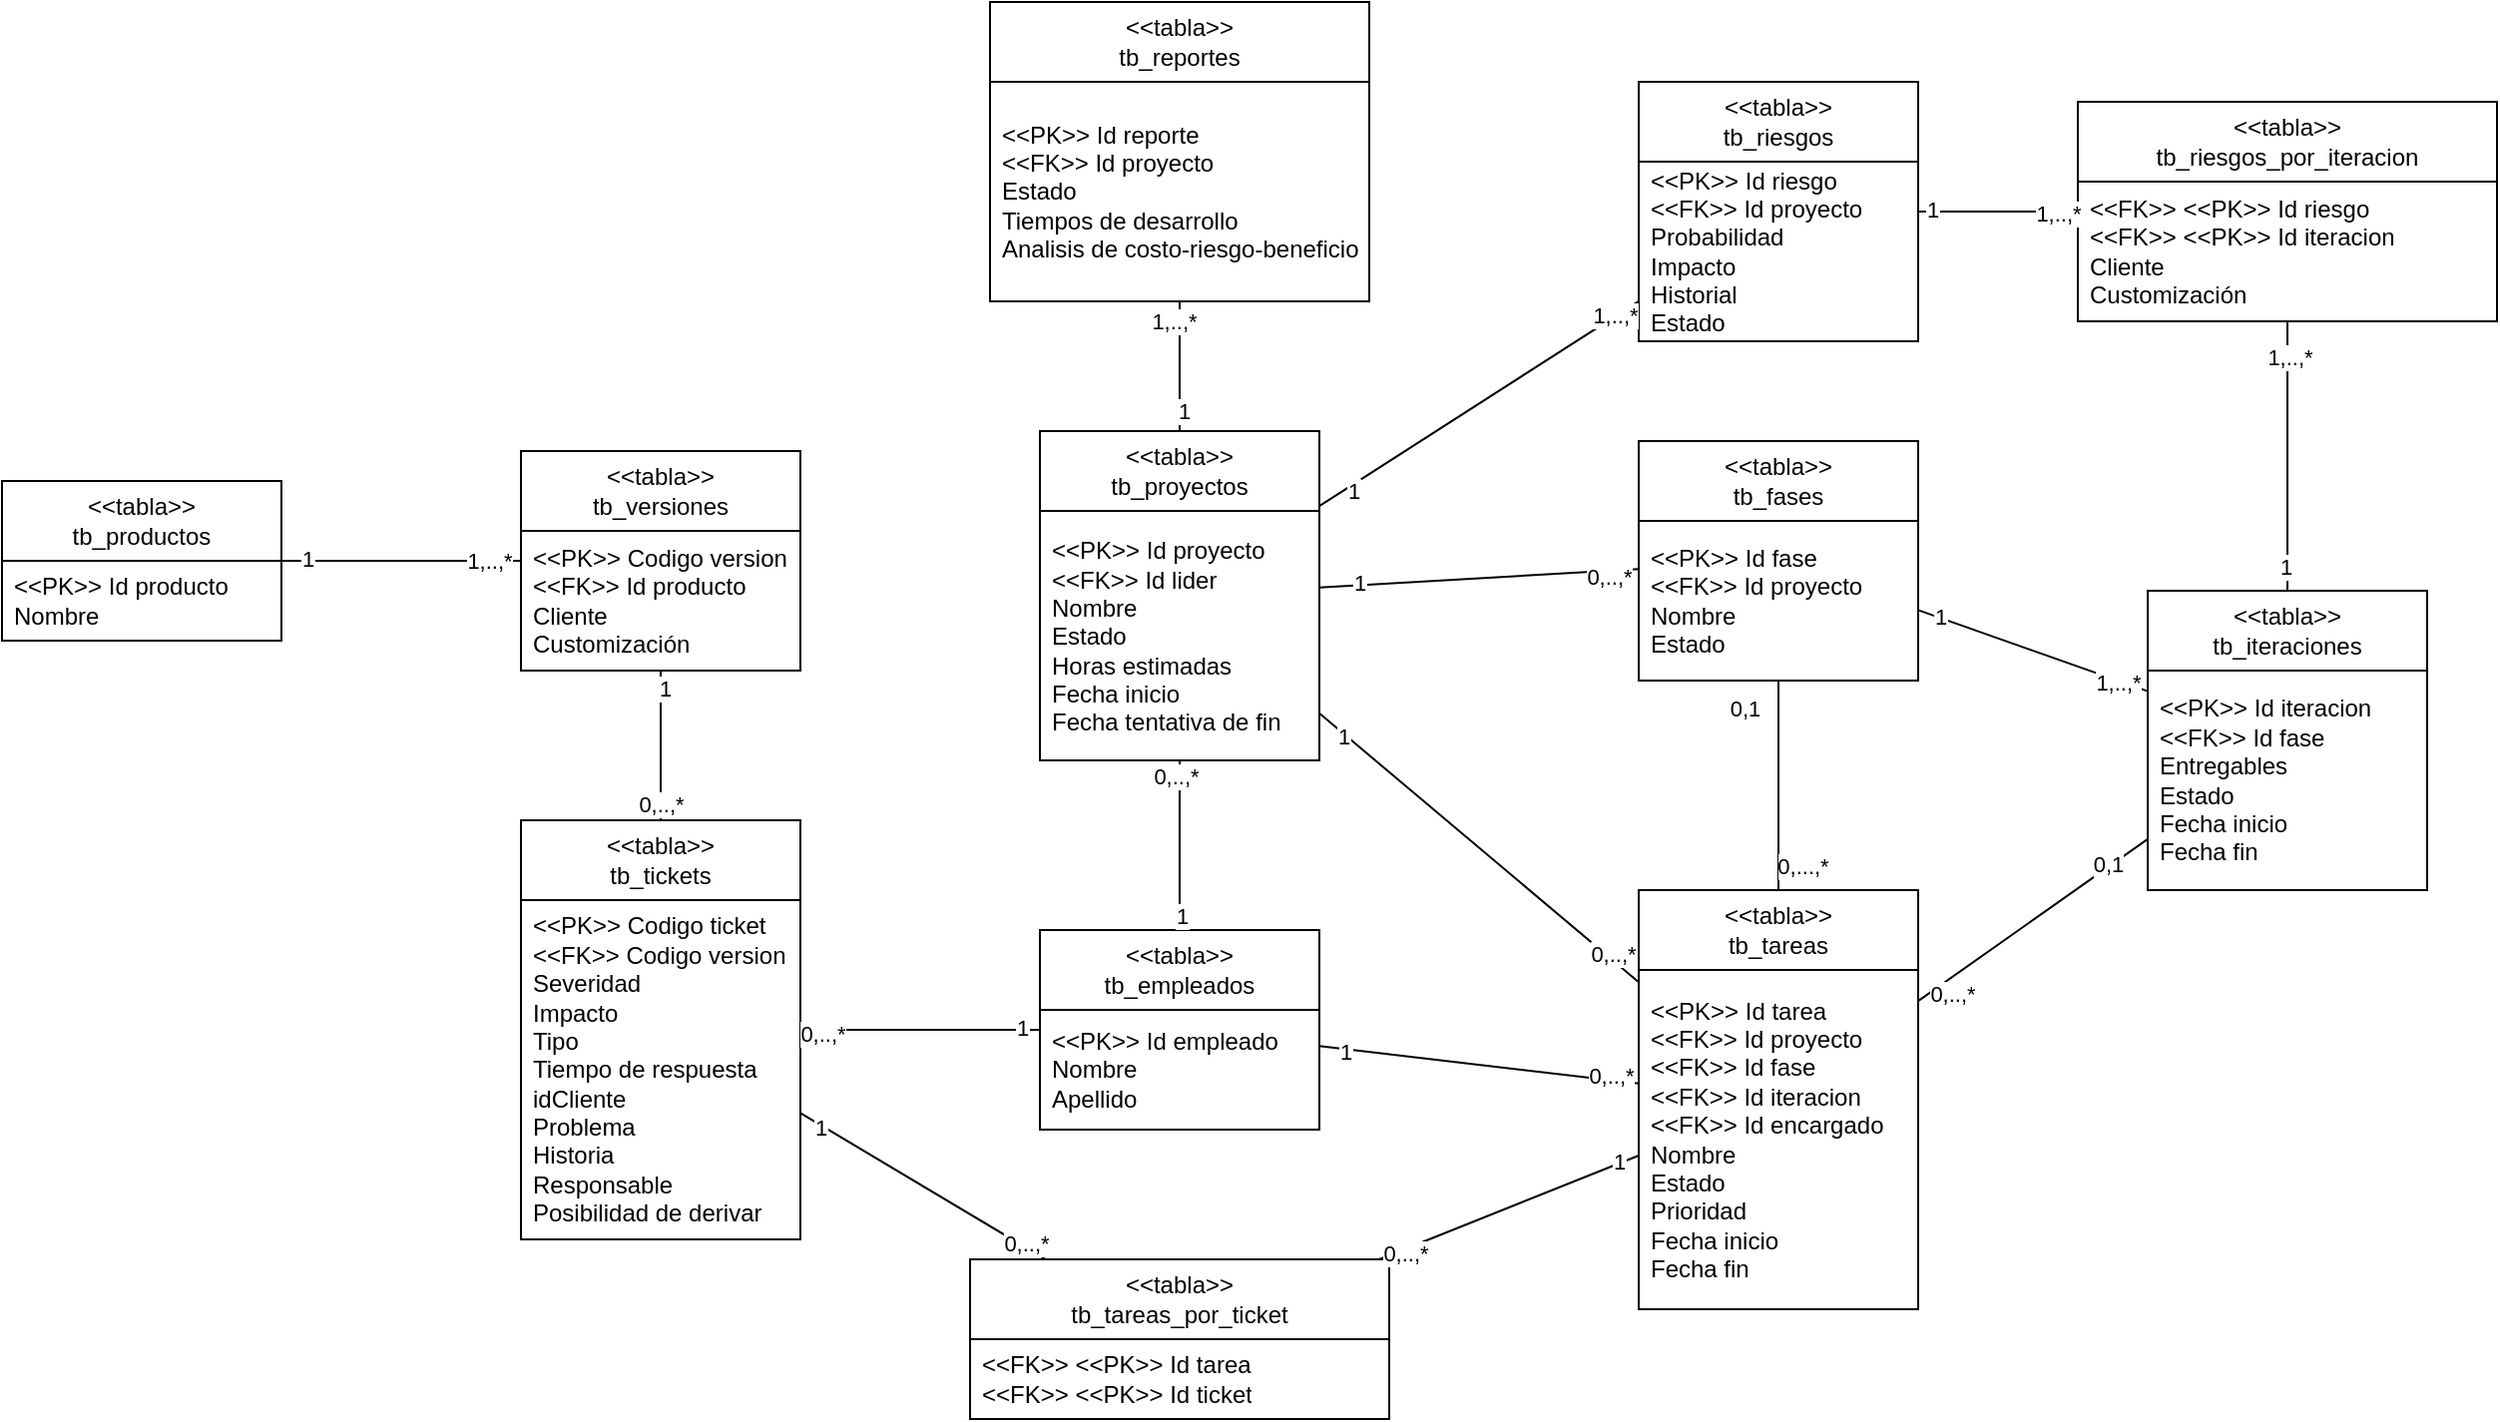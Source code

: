 <mxfile version="24.6.4" type="google">
  <diagram name="Página-1" id="NUoJFQHl_rWB9MM-2GTi">
    <mxGraphModel grid="1" page="1" gridSize="10" guides="1" tooltips="1" connect="1" arrows="1" fold="1" pageScale="1" pageWidth="827" pageHeight="1169" math="0" shadow="0">
      <root>
        <mxCell id="0" />
        <mxCell id="1" parent="0" />
        <mxCell id="OwVITxOOy7fSf8gEWfD8-1" value="&lt;span style=&quot;text-wrap: nowrap;&quot;&gt;&amp;lt;&amp;lt;tabla&amp;gt;&amp;gt;&lt;/span&gt;&lt;br style=&quot;text-wrap: nowrap; padding: 0px; margin: 0px;&quot;&gt;&lt;span style=&quot;text-wrap: nowrap;&quot;&gt;tb_proyectos&lt;/span&gt;" style="swimlane;fontStyle=0;childLayout=stackLayout;horizontal=1;startSize=40;horizontalStack=0;resizeParent=1;resizeParentMax=0;resizeLast=0;collapsible=1;marginBottom=0;whiteSpace=wrap;html=1;" vertex="1" parent="1">
          <mxGeometry x="-50" y="355" width="140" height="165" as="geometry" />
        </mxCell>
        <mxCell id="OwVITxOOy7fSf8gEWfD8-2" value="&lt;div&gt;&lt;span style=&quot;text-wrap: nowrap; background-color: initial;&quot;&gt;&amp;lt;&amp;lt;PK&amp;gt;&amp;gt;&lt;/span&gt;&lt;span style=&quot;text-wrap: nowrap; background-color: initial;&quot;&gt;&amp;nbsp;&lt;/span&gt;Id proyecto&lt;/div&gt;&lt;div&gt;&lt;span style=&quot;background-color: initial;&quot;&gt;&amp;lt;&amp;lt;FK&amp;gt;&amp;gt; Id l&lt;/span&gt;&lt;span style=&quot;background-color: initial;&quot;&gt;ider&lt;/span&gt;&lt;br&gt;&lt;/div&gt;&lt;div&gt;Nombre&lt;/div&gt;&lt;div&gt;Estado&lt;/div&gt;&lt;div&gt;Horas estimadas&lt;/div&gt;&lt;div&gt;Fecha inicio&lt;/div&gt;&lt;div&gt;Fecha tentativa de fin&lt;/div&gt;" style="text;strokeColor=none;fillColor=none;align=left;verticalAlign=middle;spacingLeft=4;spacingRight=4;overflow=hidden;points=[[0,0.5],[1,0.5]];portConstraint=eastwest;rotatable=0;whiteSpace=wrap;html=1;" vertex="1" parent="OwVITxOOy7fSf8gEWfD8-1">
          <mxGeometry y="40" width="140" height="125" as="geometry" />
        </mxCell>
        <mxCell id="OwVITxOOy7fSf8gEWfD8-3" value="&lt;span style=&quot;text-wrap: nowrap;&quot;&gt;&amp;lt;&amp;lt;tabla&amp;gt;&amp;gt;&lt;/span&gt;&lt;br style=&quot;text-wrap: nowrap; padding: 0px; margin: 0px;&quot;&gt;&lt;span style=&quot;text-wrap: nowrap;&quot;&gt;tb_fases&lt;/span&gt;" style="swimlane;fontStyle=0;childLayout=stackLayout;horizontal=1;startSize=40;horizontalStack=0;resizeParent=1;resizeParentMax=0;resizeLast=0;collapsible=1;marginBottom=0;whiteSpace=wrap;html=1;" vertex="1" parent="1">
          <mxGeometry x="250" y="360" width="140" height="120" as="geometry" />
        </mxCell>
        <mxCell id="OwVITxOOy7fSf8gEWfD8-4" value="&lt;div&gt;&lt;span style=&quot;text-wrap: nowrap; background-color: initial;&quot;&gt;&amp;lt;&amp;lt;PK&amp;gt;&amp;gt;&lt;/span&gt;&lt;span style=&quot;text-wrap: nowrap; background-color: initial;&quot;&gt;&amp;nbsp;Id fase&lt;/span&gt;&lt;/div&gt;&lt;div&gt;&lt;span style=&quot;text-wrap: nowrap; background-color: initial;&quot;&gt;&amp;lt;&amp;lt;FK&amp;gt;&amp;gt;&lt;/span&gt;&lt;span style=&quot;text-wrap: nowrap; background-color: initial;&quot;&gt;&amp;nbsp;Id proyecto&lt;/span&gt;&lt;br&gt;&lt;/div&gt;&lt;div&gt;Nombre&lt;/div&gt;Estado" style="text;strokeColor=none;fillColor=none;align=left;verticalAlign=middle;spacingLeft=4;spacingRight=4;overflow=hidden;points=[[0,0.5],[1,0.5]];portConstraint=eastwest;rotatable=0;whiteSpace=wrap;html=1;" vertex="1" parent="OwVITxOOy7fSf8gEWfD8-3">
          <mxGeometry y="40" width="140" height="80" as="geometry" />
        </mxCell>
        <mxCell id="OwVITxOOy7fSf8gEWfD8-5" value="&lt;span style=&quot;text-wrap: nowrap;&quot;&gt;&amp;lt;&amp;lt;tabla&amp;gt;&amp;gt;&lt;/span&gt;&lt;br style=&quot;text-wrap: nowrap; padding: 0px; margin: 0px;&quot;&gt;&lt;span style=&quot;text-wrap: nowrap;&quot;&gt;tb_iteraciones&lt;/span&gt;" style="swimlane;fontStyle=0;childLayout=stackLayout;horizontal=1;startSize=40;horizontalStack=0;resizeParent=1;resizeParentMax=0;resizeLast=0;collapsible=1;marginBottom=0;whiteSpace=wrap;html=1;" vertex="1" parent="1">
          <mxGeometry x="505" y="435" width="140" height="150" as="geometry" />
        </mxCell>
        <mxCell id="OwVITxOOy7fSf8gEWfD8-6" value="&lt;span style=&quot;text-wrap: nowrap; background-color: initial;&quot;&gt;&amp;lt;&amp;lt;PK&amp;gt;&amp;gt;&lt;/span&gt;&lt;span style=&quot;text-wrap: nowrap; background-color: initial;&quot;&gt;&amp;nbsp;Id iteracion&lt;/span&gt;&lt;div&gt;&lt;span style=&quot;text-wrap: nowrap; background-color: initial;&quot;&gt;&amp;lt;&amp;lt;FK&amp;gt;&amp;gt;&lt;/span&gt;&lt;span style=&quot;text-wrap: nowrap; background-color: initial;&quot;&gt;&amp;nbsp;Id fase&lt;/span&gt;&lt;br&gt;&lt;/div&gt;&lt;div&gt;Entregables&lt;div&gt;Estado&lt;/div&gt;&lt;div&gt;&lt;span style=&quot;background-color: initial;&quot;&gt;Fecha inicio&lt;/span&gt;&lt;br&gt;&lt;/div&gt;&lt;div&gt;Fecha fin&lt;/div&gt;&lt;/div&gt;" style="text;strokeColor=none;fillColor=none;align=left;verticalAlign=middle;spacingLeft=4;spacingRight=4;overflow=hidden;points=[[0,0.5],[1,0.5]];portConstraint=eastwest;rotatable=0;whiteSpace=wrap;html=1;" vertex="1" parent="OwVITxOOy7fSf8gEWfD8-5">
          <mxGeometry y="40" width="140" height="110" as="geometry" />
        </mxCell>
        <mxCell id="OwVITxOOy7fSf8gEWfD8-7" value="&lt;span style=&quot;text-wrap: nowrap;&quot;&gt;&amp;lt;&amp;lt;tabla&amp;gt;&amp;gt;&lt;/span&gt;&lt;br style=&quot;text-wrap: nowrap; padding: 0px; margin: 0px;&quot;&gt;&lt;span style=&quot;text-wrap: nowrap;&quot;&gt;tb_tareas&lt;/span&gt;" style="swimlane;fontStyle=0;childLayout=stackLayout;horizontal=1;startSize=40;horizontalStack=0;resizeParent=1;resizeParentMax=0;resizeLast=0;collapsible=1;marginBottom=0;whiteSpace=wrap;html=1;" vertex="1" parent="1">
          <mxGeometry x="250" y="585" width="140" height="210" as="geometry" />
        </mxCell>
        <mxCell id="OwVITxOOy7fSf8gEWfD8-8" value="&lt;div&gt;&lt;span style=&quot;text-wrap: nowrap; background-color: initial;&quot;&gt;&amp;lt;&amp;lt;PK&amp;gt;&amp;gt;&lt;/span&gt;&lt;span style=&quot;text-wrap: nowrap; background-color: initial;&quot;&gt;&amp;nbsp;Id tarea&lt;/span&gt;&lt;br&gt;&lt;/div&gt;&lt;div&gt;&lt;span style=&quot;text-wrap: nowrap; background-color: initial;&quot;&gt;&amp;lt;&amp;lt;FK&amp;gt;&amp;gt;&lt;/span&gt;&lt;span style=&quot;text-wrap: nowrap; background-color: initial;&quot;&gt;&amp;nbsp;Id proyecto&lt;/span&gt;&lt;span style=&quot;text-wrap: nowrap; background-color: initial;&quot;&gt;&lt;br&gt;&lt;/span&gt;&lt;/div&gt;&lt;div&gt;&lt;span style=&quot;text-wrap: nowrap; background-color: initial;&quot;&gt;&amp;lt;&amp;lt;FK&amp;gt;&amp;gt;&lt;/span&gt;&lt;span style=&quot;text-wrap: nowrap; background-color: initial;&quot;&gt;&amp;nbsp;Id fase&lt;/span&gt;&lt;span style=&quot;text-wrap: nowrap; background-color: initial;&quot;&gt;&lt;br&gt;&lt;/span&gt;&lt;/div&gt;&lt;div&gt;&lt;span style=&quot;text-wrap: nowrap; background-color: initial;&quot;&gt;&amp;lt;&amp;lt;FK&amp;gt;&amp;gt;&lt;/span&gt;&lt;span style=&quot;text-wrap: nowrap; background-color: initial;&quot;&gt;&amp;nbsp;Id iteracion&lt;/span&gt;&lt;br&gt;&lt;/div&gt;&lt;div&gt;&lt;span style=&quot;text-wrap: nowrap;&quot;&gt;&amp;lt;&amp;lt;FK&amp;gt;&amp;gt; Id encargado&lt;/span&gt;&lt;/div&gt;&lt;div&gt;Nombre&lt;/div&gt;&lt;div&gt;Estado&lt;/div&gt;&lt;div&gt;Prioridad&lt;/div&gt;&lt;div&gt;Fecha inicio&lt;/div&gt;&lt;div&gt;Fecha fin&lt;/div&gt;" style="text;strokeColor=none;fillColor=none;align=left;verticalAlign=middle;spacingLeft=4;spacingRight=4;overflow=hidden;points=[[0,0.5],[1,0.5]];portConstraint=eastwest;rotatable=0;whiteSpace=wrap;html=1;" vertex="1" parent="OwVITxOOy7fSf8gEWfD8-7">
          <mxGeometry y="40" width="140" height="170" as="geometry" />
        </mxCell>
        <mxCell id="OwVITxOOy7fSf8gEWfD8-9" value="" style="endArrow=none;html=1;rounded=0;" edge="1" parent="1" source="OwVITxOOy7fSf8gEWfD8-3" target="OwVITxOOy7fSf8gEWfD8-1">
          <mxGeometry width="50" height="50" relative="1" as="geometry">
            <mxPoint x="310" y="550" as="sourcePoint" />
            <mxPoint x="360" y="500" as="targetPoint" />
          </mxGeometry>
        </mxCell>
        <mxCell id="OwVITxOOy7fSf8gEWfD8-10" value="0,..,*" style="edgeLabel;html=1;align=center;verticalAlign=middle;resizable=0;points=[];" vertex="1" connectable="0" parent="OwVITxOOy7fSf8gEWfD8-9">
          <mxGeometry x="-0.706" y="2" relative="1" as="geometry">
            <mxPoint x="8" as="offset" />
          </mxGeometry>
        </mxCell>
        <mxCell id="OwVITxOOy7fSf8gEWfD8-11" value="1" style="edgeLabel;html=1;align=center;verticalAlign=middle;resizable=0;points=[];" vertex="1" connectable="0" parent="OwVITxOOy7fSf8gEWfD8-9">
          <mxGeometry x="0.627" y="-1" relative="1" as="geometry">
            <mxPoint x="-10" as="offset" />
          </mxGeometry>
        </mxCell>
        <mxCell id="OwVITxOOy7fSf8gEWfD8-12" value="" style="endArrow=none;html=1;rounded=0;" edge="1" parent="1" source="OwVITxOOy7fSf8gEWfD8-5" target="OwVITxOOy7fSf8gEWfD8-3">
          <mxGeometry width="50" height="50" relative="1" as="geometry">
            <mxPoint x="292" y="470" as="sourcePoint" />
            <mxPoint x="344" y="405" as="targetPoint" />
          </mxGeometry>
        </mxCell>
        <mxCell id="OwVITxOOy7fSf8gEWfD8-13" value="1" style="edgeLabel;html=1;align=center;verticalAlign=middle;resizable=0;points=[];" vertex="1" connectable="0" parent="OwVITxOOy7fSf8gEWfD8-12">
          <mxGeometry x="0.823" y="-1" relative="1" as="geometry">
            <mxPoint as="offset" />
          </mxGeometry>
        </mxCell>
        <mxCell id="OwVITxOOy7fSf8gEWfD8-14" value="1,..,*" style="edgeLabel;html=1;align=center;verticalAlign=middle;resizable=0;points=[];" vertex="1" connectable="0" parent="OwVITxOOy7fSf8gEWfD8-12">
          <mxGeometry x="-0.734" y="1" relative="1" as="geometry">
            <mxPoint as="offset" />
          </mxGeometry>
        </mxCell>
        <mxCell id="OwVITxOOy7fSf8gEWfD8-15" value="" style="endArrow=none;html=1;rounded=0;" edge="1" parent="1" source="OwVITxOOy7fSf8gEWfD8-7" target="OwVITxOOy7fSf8gEWfD8-1">
          <mxGeometry width="50" height="50" relative="1" as="geometry">
            <mxPoint x="214" y="419" as="sourcePoint" />
            <mxPoint x="142" y="420" as="targetPoint" />
          </mxGeometry>
        </mxCell>
        <mxCell id="OwVITxOOy7fSf8gEWfD8-16" value="0,..,*" style="edgeLabel;html=1;align=center;verticalAlign=middle;resizable=0;points=[];" vertex="1" connectable="0" parent="OwVITxOOy7fSf8gEWfD8-15">
          <mxGeometry x="-0.814" y="-2" relative="1" as="geometry">
            <mxPoint as="offset" />
          </mxGeometry>
        </mxCell>
        <mxCell id="OwVITxOOy7fSf8gEWfD8-17" value="1" style="edgeLabel;html=1;align=center;verticalAlign=middle;resizable=0;points=[];" vertex="1" connectable="0" parent="OwVITxOOy7fSf8gEWfD8-15">
          <mxGeometry x="0.84" y="1" relative="1" as="geometry">
            <mxPoint as="offset" />
          </mxGeometry>
        </mxCell>
        <mxCell id="OwVITxOOy7fSf8gEWfD8-18" value="" style="endArrow=none;html=1;rounded=0;" edge="1" parent="1" source="OwVITxOOy7fSf8gEWfD8-5" target="OwVITxOOy7fSf8gEWfD8-7">
          <mxGeometry width="50" height="50" relative="1" as="geometry">
            <mxPoint x="562" y="470" as="sourcePoint" />
            <mxPoint x="490" y="471" as="targetPoint" />
            <Array as="points" />
          </mxGeometry>
        </mxCell>
        <mxCell id="OwVITxOOy7fSf8gEWfD8-19" value="0,1" style="edgeLabel;html=1;align=center;verticalAlign=middle;resizable=0;points=[];" vertex="1" connectable="0" parent="OwVITxOOy7fSf8gEWfD8-18">
          <mxGeometry x="-0.941" y="-1" relative="1" as="geometry">
            <mxPoint x="-16" y="11" as="offset" />
          </mxGeometry>
        </mxCell>
        <mxCell id="OwVITxOOy7fSf8gEWfD8-20" value="0,..,*" style="edgeLabel;html=1;align=center;verticalAlign=middle;resizable=0;points=[];" vertex="1" connectable="0" parent="OwVITxOOy7fSf8gEWfD8-18">
          <mxGeometry x="0.928" y="-1" relative="1" as="geometry">
            <mxPoint x="13" as="offset" />
          </mxGeometry>
        </mxCell>
        <mxCell id="OwVITxOOy7fSf8gEWfD8-21" value="&lt;span style=&quot;text-wrap: nowrap;&quot;&gt;&amp;lt;&amp;lt;tabla&amp;gt;&amp;gt;&lt;/span&gt;&lt;br style=&quot;text-wrap: nowrap; padding: 0px; margin: 0px;&quot;&gt;&lt;span style=&quot;text-wrap: nowrap;&quot;&gt;tb_tickets&lt;/span&gt;" style="swimlane;fontStyle=0;childLayout=stackLayout;horizontal=1;startSize=40;horizontalStack=0;resizeParent=1;resizeParentMax=0;resizeLast=0;collapsible=1;marginBottom=0;whiteSpace=wrap;html=1;" vertex="1" parent="1">
          <mxGeometry x="-310" y="550" width="140" height="210" as="geometry" />
        </mxCell>
        <mxCell id="OwVITxOOy7fSf8gEWfD8-22" value="&lt;span style=&quot;text-wrap: nowrap;&quot;&gt;&amp;lt;&amp;lt;PK&amp;gt;&amp;gt;&amp;nbsp;&lt;/span&gt;Codigo ticket&lt;div&gt;&lt;span style=&quot;text-wrap: nowrap;&quot;&gt;&amp;lt;&amp;lt;FK&amp;gt;&amp;gt; Codigo version&lt;/span&gt;&lt;br&gt;&lt;div&gt;Severidad&lt;/div&gt;&lt;div&gt;Impacto&lt;/div&gt;&lt;div&gt;Tipo&lt;/div&gt;&lt;div&gt;Tiempo de respuesta&lt;/div&gt;&lt;div&gt;idCliente&lt;/div&gt;&lt;div&gt;&lt;span style=&quot;background-color: initial;&quot;&gt;Problema&lt;/span&gt;&lt;br&gt;&lt;/div&gt;&lt;div&gt;Historia&lt;/div&gt;&lt;div&gt;Responsable&lt;/div&gt;&lt;div&gt;Posibilidad de derivar&lt;/div&gt;&lt;/div&gt;" style="text;strokeColor=none;fillColor=none;align=left;verticalAlign=middle;spacingLeft=4;spacingRight=4;overflow=hidden;points=[[0,0.5],[1,0.5]];portConstraint=eastwest;rotatable=0;whiteSpace=wrap;html=1;" vertex="1" parent="OwVITxOOy7fSf8gEWfD8-21">
          <mxGeometry y="40" width="140" height="170" as="geometry" />
        </mxCell>
        <mxCell id="OwVITxOOy7fSf8gEWfD8-23" value="&lt;span style=&quot;text-wrap: nowrap;&quot;&gt;&amp;lt;&amp;lt;tabla&amp;gt;&amp;gt;&lt;/span&gt;&lt;br style=&quot;text-wrap: nowrap; padding: 0px; margin: 0px;&quot;&gt;&lt;span style=&quot;text-wrap: nowrap;&quot;&gt;tb_reportes&lt;/span&gt;" style="swimlane;fontStyle=0;childLayout=stackLayout;horizontal=1;startSize=40;horizontalStack=0;resizeParent=1;resizeParentMax=0;resizeLast=0;collapsible=1;marginBottom=0;whiteSpace=wrap;html=1;" vertex="1" parent="1">
          <mxGeometry x="-75" y="140" width="190" height="150" as="geometry" />
        </mxCell>
        <mxCell id="OwVITxOOy7fSf8gEWfD8-24" value="&lt;span style=&quot;text-wrap: nowrap;&quot;&gt;&amp;lt;&amp;lt;PK&amp;gt;&amp;gt; Id reporte&lt;br&gt;&lt;/span&gt;&lt;div&gt;&lt;span style=&quot;text-wrap: nowrap; background-color: initial;&quot;&gt;&amp;lt;&amp;lt;FK&amp;gt;&amp;gt;&lt;/span&gt;&lt;span style=&quot;text-wrap: nowrap; background-color: initial;&quot;&gt;&amp;nbsp;Id proyecto&lt;/span&gt;&lt;/div&gt;&lt;div&gt;Estado&lt;div&gt;Tiempos de desarrollo&lt;/div&gt;&lt;div&gt;&lt;span style=&quot;background-color: initial;&quot;&gt;Analisis de costo-riesgo-beneficio&lt;/span&gt;&lt;br&gt;&lt;/div&gt;&lt;/div&gt;" style="text;strokeColor=none;fillColor=none;align=left;verticalAlign=middle;spacingLeft=4;spacingRight=4;overflow=hidden;points=[[0,0.5],[1,0.5]];portConstraint=eastwest;rotatable=0;whiteSpace=wrap;html=1;" vertex="1" parent="OwVITxOOy7fSf8gEWfD8-23">
          <mxGeometry y="40" width="190" height="110" as="geometry" />
        </mxCell>
        <mxCell id="OwVITxOOy7fSf8gEWfD8-25" value="&lt;span style=&quot;text-wrap: nowrap;&quot;&gt;&amp;lt;&amp;lt;tabla&amp;gt;&amp;gt;&lt;/span&gt;&lt;br style=&quot;text-wrap: nowrap; padding: 0px; margin: 0px;&quot;&gt;&lt;span style=&quot;text-wrap: nowrap;&quot;&gt;tb_versiones&lt;/span&gt;" style="swimlane;fontStyle=0;childLayout=stackLayout;horizontal=1;startSize=40;horizontalStack=0;resizeParent=1;resizeParentMax=0;resizeLast=0;collapsible=1;marginBottom=0;whiteSpace=wrap;html=1;" vertex="1" parent="1">
          <mxGeometry x="-310" y="365" width="140" height="110" as="geometry" />
        </mxCell>
        <mxCell id="OwVITxOOy7fSf8gEWfD8-26" value="&lt;div&gt;&lt;span style=&quot;text-wrap: nowrap; background-color: initial;&quot;&gt;&amp;lt;&amp;lt;PK&amp;gt;&amp;gt;&lt;/span&gt;&lt;span style=&quot;text-wrap: nowrap; background-color: initial;&quot;&gt;&amp;nbsp;&lt;/span&gt;Codigo version&lt;/div&gt;&lt;div&gt;&lt;span style=&quot;text-wrap: nowrap;&quot;&gt;&amp;lt;&amp;lt;FK&amp;gt;&amp;gt; Id producto&lt;/span&gt;&lt;br&gt;&lt;/div&gt;Cliente&lt;div&gt;Customización&lt;/div&gt;" style="text;strokeColor=none;fillColor=none;align=left;verticalAlign=middle;spacingLeft=4;spacingRight=4;overflow=hidden;points=[[0,0.5],[1,0.5]];portConstraint=eastwest;rotatable=0;whiteSpace=wrap;html=1;" vertex="1" parent="OwVITxOOy7fSf8gEWfD8-25">
          <mxGeometry y="40" width="140" height="70" as="geometry" />
        </mxCell>
        <mxCell id="OwVITxOOy7fSf8gEWfD8-27" value="&lt;span style=&quot;text-wrap: nowrap;&quot;&gt;&amp;lt;&amp;lt;tabla&amp;gt;&amp;gt;&lt;/span&gt;&lt;br style=&quot;padding: 0px; margin: 0px; text-wrap: nowrap;&quot;&gt;&lt;span style=&quot;text-wrap: nowrap;&quot;&gt;tb_productos&lt;/span&gt;" style="swimlane;fontStyle=0;childLayout=stackLayout;horizontal=1;startSize=40;horizontalStack=0;resizeParent=1;resizeParentMax=0;resizeLast=0;collapsible=1;marginBottom=0;whiteSpace=wrap;html=1;" vertex="1" parent="1">
          <mxGeometry x="-570" y="380" width="140" height="80" as="geometry" />
        </mxCell>
        <mxCell id="OwVITxOOy7fSf8gEWfD8-28" value="&lt;div&gt;&lt;span style=&quot;text-wrap: nowrap;&quot;&gt;&amp;lt;&amp;lt;PK&amp;gt;&amp;gt; Id producto&lt;/span&gt;&lt;br&gt;&lt;/div&gt;Nombre" style="text;strokeColor=none;fillColor=none;align=left;verticalAlign=middle;spacingLeft=4;spacingRight=4;overflow=hidden;points=[[0,0.5],[1,0.5]];portConstraint=eastwest;rotatable=0;whiteSpace=wrap;html=1;" vertex="1" parent="OwVITxOOy7fSf8gEWfD8-27">
          <mxGeometry y="40" width="140" height="40" as="geometry" />
        </mxCell>
        <mxCell id="OwVITxOOy7fSf8gEWfD8-32" value="" style="endArrow=none;html=1;rounded=0;" edge="1" parent="1" source="OwVITxOOy7fSf8gEWfD8-27" target="OwVITxOOy7fSf8gEWfD8-25">
          <mxGeometry width="50" height="50" relative="1" as="geometry">
            <mxPoint x="-440" y="472" as="sourcePoint" />
            <mxPoint x="-323" y="470" as="targetPoint" />
          </mxGeometry>
        </mxCell>
        <mxCell id="OwVITxOOy7fSf8gEWfD8-33" value="1,..,*" style="edgeLabel;html=1;align=center;verticalAlign=middle;resizable=0;points=[];" vertex="1" connectable="0" parent="OwVITxOOy7fSf8gEWfD8-32">
          <mxGeometry x="0.734" relative="1" as="geometry">
            <mxPoint as="offset" />
          </mxGeometry>
        </mxCell>
        <mxCell id="OwVITxOOy7fSf8gEWfD8-34" value="1" style="edgeLabel;html=1;align=center;verticalAlign=middle;resizable=0;points=[];" vertex="1" connectable="0" parent="OwVITxOOy7fSf8gEWfD8-32">
          <mxGeometry x="-0.782" y="1" relative="1" as="geometry">
            <mxPoint as="offset" />
          </mxGeometry>
        </mxCell>
        <mxCell id="OwVITxOOy7fSf8gEWfD8-35" value="" style="endArrow=none;html=1;rounded=0;" edge="1" parent="1" source="OwVITxOOy7fSf8gEWfD8-23" target="OwVITxOOy7fSf8gEWfD8-1">
          <mxGeometry width="50" height="50" relative="1" as="geometry">
            <mxPoint x="40" y="310" as="sourcePoint" />
            <mxPoint x="-20" y="350" as="targetPoint" />
          </mxGeometry>
        </mxCell>
        <mxCell id="OwVITxOOy7fSf8gEWfD8-36" value="1" style="edgeLabel;html=1;align=center;verticalAlign=middle;resizable=0;points=[];" vertex="1" connectable="0" parent="OwVITxOOy7fSf8gEWfD8-35">
          <mxGeometry x="0.678" y="2" relative="1" as="geometry">
            <mxPoint as="offset" />
          </mxGeometry>
        </mxCell>
        <mxCell id="OwVITxOOy7fSf8gEWfD8-37" value="1,..,*" style="edgeLabel;html=1;align=center;verticalAlign=middle;resizable=0;points=[];" vertex="1" connectable="0" parent="OwVITxOOy7fSf8gEWfD8-35">
          <mxGeometry x="-0.702" y="-3" relative="1" as="geometry">
            <mxPoint as="offset" />
          </mxGeometry>
        </mxCell>
        <mxCell id="OwVITxOOy7fSf8gEWfD8-38" value="" style="endArrow=none;html=1;rounded=0;" edge="1" parent="1" source="OwVITxOOy7fSf8gEWfD8-21" target="OwVITxOOy7fSf8gEWfD8-25">
          <mxGeometry width="50" height="50" relative="1" as="geometry">
            <mxPoint x="-130" y="530" as="sourcePoint" />
            <mxPoint x="-210" y="480" as="targetPoint" />
          </mxGeometry>
        </mxCell>
        <mxCell id="OwVITxOOy7fSf8gEWfD8-39" value="1" style="edgeLabel;html=1;align=center;verticalAlign=middle;resizable=0;points=[];" vertex="1" connectable="0" parent="OwVITxOOy7fSf8gEWfD8-38">
          <mxGeometry x="0.765" y="-2" relative="1" as="geometry">
            <mxPoint as="offset" />
          </mxGeometry>
        </mxCell>
        <mxCell id="OwVITxOOy7fSf8gEWfD8-40" value="0,..,*" style="edgeLabel;html=1;align=center;verticalAlign=middle;resizable=0;points=[];" vertex="1" connectable="0" parent="OwVITxOOy7fSf8gEWfD8-38">
          <mxGeometry x="-0.771" relative="1" as="geometry">
            <mxPoint as="offset" />
          </mxGeometry>
        </mxCell>
        <mxCell id="OwVITxOOy7fSf8gEWfD8-41" value="&lt;span style=&quot;text-wrap: nowrap;&quot;&gt;&amp;lt;&amp;lt;tabla&amp;gt;&amp;gt;&lt;/span&gt;&lt;br style=&quot;text-wrap: nowrap; padding: 0px; margin: 0px;&quot;&gt;&lt;span style=&quot;text-wrap: nowrap;&quot;&gt;tb_riesgos&lt;/span&gt;" style="swimlane;fontStyle=0;childLayout=stackLayout;horizontal=1;startSize=40;horizontalStack=0;resizeParent=1;resizeParentMax=0;resizeLast=0;collapsible=1;marginBottom=0;whiteSpace=wrap;html=1;" vertex="1" parent="1">
          <mxGeometry x="250" y="180" width="140" height="130" as="geometry" />
        </mxCell>
        <mxCell id="OwVITxOOy7fSf8gEWfD8-42" value="&lt;span style=&quot;text-wrap: nowrap;&quot;&gt;&amp;lt;&amp;lt;PK&amp;gt;&amp;gt; Id riesgo&lt;br&gt;&lt;/span&gt;&lt;div&gt;&lt;span style=&quot;text-wrap: nowrap; background-color: initial;&quot;&gt;&amp;lt;&amp;lt;FK&amp;gt;&amp;gt;&lt;/span&gt;&lt;span style=&quot;text-wrap: nowrap; background-color: initial;&quot;&gt;&amp;nbsp;Id proyecto&lt;/span&gt;&lt;/div&gt;&lt;div&gt;Probabilidad&lt;div&gt;Impacto&lt;/div&gt;&lt;div&gt;Historial&lt;/div&gt;&lt;div&gt;Estado&lt;/div&gt;&lt;/div&gt;" style="text;strokeColor=none;fillColor=none;align=left;verticalAlign=middle;spacingLeft=4;spacingRight=4;overflow=hidden;points=[[0,0.5],[1,0.5]];portConstraint=eastwest;rotatable=0;whiteSpace=wrap;html=1;" vertex="1" parent="OwVITxOOy7fSf8gEWfD8-41">
          <mxGeometry y="40" width="140" height="90" as="geometry" />
        </mxCell>
        <mxCell id="OwVITxOOy7fSf8gEWfD8-43" value="" style="endArrow=none;html=1;rounded=0;" edge="1" parent="1" source="OwVITxOOy7fSf8gEWfD8-1" target="OwVITxOOy7fSf8gEWfD8-41">
          <mxGeometry width="50" height="50" relative="1" as="geometry">
            <mxPoint x="80" y="350" as="sourcePoint" />
            <mxPoint x="246" y="309" as="targetPoint" />
          </mxGeometry>
        </mxCell>
        <mxCell id="OwVITxOOy7fSf8gEWfD8-44" value="1,..,*" style="edgeLabel;html=1;align=center;verticalAlign=middle;resizable=0;points=[];" vertex="1" connectable="0" parent="OwVITxOOy7fSf8gEWfD8-43">
          <mxGeometry x="0.849" y="1" relative="1" as="geometry">
            <mxPoint as="offset" />
          </mxGeometry>
        </mxCell>
        <mxCell id="OwVITxOOy7fSf8gEWfD8-45" value="1" style="edgeLabel;html=1;align=center;verticalAlign=middle;resizable=0;points=[];" vertex="1" connectable="0" parent="OwVITxOOy7fSf8gEWfD8-43">
          <mxGeometry x="-0.805" y="-2" relative="1" as="geometry">
            <mxPoint as="offset" />
          </mxGeometry>
        </mxCell>
        <mxCell id="OwVITxOOy7fSf8gEWfD8-53" value="" style="endArrow=none;html=1;rounded=0;" edge="1" parent="1" source="OwVITxOOy7fSf8gEWfD8-3" target="OwVITxOOy7fSf8gEWfD8-7">
          <mxGeometry width="50" height="50" relative="1" as="geometry">
            <mxPoint x="560" y="530" as="sourcePoint" />
            <mxPoint x="440" y="611" as="targetPoint" />
            <Array as="points" />
          </mxGeometry>
        </mxCell>
        <mxCell id="OwVITxOOy7fSf8gEWfD8-54" value="0,1" style="edgeLabel;html=1;align=center;verticalAlign=middle;resizable=0;points=[];" vertex="1" connectable="0" parent="OwVITxOOy7fSf8gEWfD8-53">
          <mxGeometry x="-0.941" y="-1" relative="1" as="geometry">
            <mxPoint x="-16" y="11" as="offset" />
          </mxGeometry>
        </mxCell>
        <mxCell id="OwVITxOOy7fSf8gEWfD8-55" value="0,...,*" style="edgeLabel;html=1;align=center;verticalAlign=middle;resizable=0;points=[];" vertex="1" connectable="0" parent="OwVITxOOy7fSf8gEWfD8-53">
          <mxGeometry x="0.928" y="-1" relative="1" as="geometry">
            <mxPoint x="13" y="-8" as="offset" />
          </mxGeometry>
        </mxCell>
        <mxCell id="OwVITxOOy7fSf8gEWfD8-56" value="&lt;span style=&quot;text-wrap: nowrap;&quot;&gt;&amp;lt;&amp;lt;tabla&amp;gt;&amp;gt;&lt;/span&gt;&lt;br style=&quot;text-wrap: nowrap; padding: 0px; margin: 0px;&quot;&gt;&lt;span style=&quot;text-wrap: nowrap;&quot;&gt;tb_riesgos_por_iteracion&lt;/span&gt;" style="swimlane;fontStyle=0;childLayout=stackLayout;horizontal=1;startSize=40;horizontalStack=0;resizeParent=1;resizeParentMax=0;resizeLast=0;collapsible=1;marginBottom=0;whiteSpace=wrap;html=1;" vertex="1" parent="1">
          <mxGeometry x="470" y="190" width="210" height="110" as="geometry" />
        </mxCell>
        <mxCell id="OwVITxOOy7fSf8gEWfD8-57" value="&lt;div&gt;&lt;span style=&quot;text-wrap: nowrap; background-color: initial;&quot;&gt;&amp;lt;&amp;lt;FK&amp;gt;&amp;gt;&amp;nbsp;&lt;/span&gt;&lt;span style=&quot;text-wrap: nowrap; background-color: initial;&quot;&gt;&amp;lt;&amp;lt;PK&amp;gt;&amp;gt;&lt;/span&gt;&lt;span style=&quot;text-wrap: nowrap; background-color: initial;&quot;&gt;&amp;nbsp;&lt;/span&gt;Id riesgo&lt;/div&gt;&lt;div&gt;&lt;span style=&quot;text-wrap: nowrap;&quot;&gt;&amp;lt;&amp;lt;FK&amp;gt;&amp;gt;&lt;/span&gt;&lt;span style=&quot;background-color: initial; text-wrap: nowrap;&quot;&gt;&amp;nbsp;&lt;/span&gt;&lt;span style=&quot;background-color: initial; text-wrap: nowrap;&quot;&gt;&amp;lt;&amp;lt;PK&amp;gt;&amp;gt;&lt;/span&gt;&lt;span style=&quot;text-wrap: nowrap; background-color: initial;&quot;&gt;&amp;nbsp;Id iteracion&lt;/span&gt;&lt;/div&gt;Cliente&lt;div&gt;Customización&lt;/div&gt;" style="text;strokeColor=none;fillColor=none;align=left;verticalAlign=middle;spacingLeft=4;spacingRight=4;overflow=hidden;points=[[0,0.5],[1,0.5]];portConstraint=eastwest;rotatable=0;whiteSpace=wrap;html=1;" vertex="1" parent="OwVITxOOy7fSf8gEWfD8-56">
          <mxGeometry y="40" width="210" height="70" as="geometry" />
        </mxCell>
        <mxCell id="OwVITxOOy7fSf8gEWfD8-58" value="" style="endArrow=none;html=1;rounded=0;" edge="1" parent="1" source="OwVITxOOy7fSf8gEWfD8-56" target="OwVITxOOy7fSf8gEWfD8-5">
          <mxGeometry width="50" height="50" relative="1" as="geometry">
            <mxPoint x="770" y="320" as="sourcePoint" />
            <mxPoint x="650" y="320" as="targetPoint" />
          </mxGeometry>
        </mxCell>
        <mxCell id="OwVITxOOy7fSf8gEWfD8-59" value="1" style="edgeLabel;html=1;align=center;verticalAlign=middle;resizable=0;points=[];" vertex="1" connectable="0" parent="OwVITxOOy7fSf8gEWfD8-58">
          <mxGeometry x="0.823" y="-1" relative="1" as="geometry">
            <mxPoint as="offset" />
          </mxGeometry>
        </mxCell>
        <mxCell id="OwVITxOOy7fSf8gEWfD8-60" value="1,..,*" style="edgeLabel;html=1;align=center;verticalAlign=middle;resizable=0;points=[];" vertex="1" connectable="0" parent="OwVITxOOy7fSf8gEWfD8-58">
          <mxGeometry x="-0.734" y="1" relative="1" as="geometry">
            <mxPoint as="offset" />
          </mxGeometry>
        </mxCell>
        <mxCell id="OwVITxOOy7fSf8gEWfD8-61" value="" style="endArrow=none;html=1;rounded=0;" edge="1" parent="1" source="OwVITxOOy7fSf8gEWfD8-56" target="OwVITxOOy7fSf8gEWfD8-41">
          <mxGeometry width="50" height="50" relative="1" as="geometry">
            <mxPoint x="594" y="280" as="sourcePoint" />
            <mxPoint x="592" y="355" as="targetPoint" />
          </mxGeometry>
        </mxCell>
        <mxCell id="OwVITxOOy7fSf8gEWfD8-62" value="1" style="edgeLabel;html=1;align=center;verticalAlign=middle;resizable=0;points=[];" vertex="1" connectable="0" parent="OwVITxOOy7fSf8gEWfD8-61">
          <mxGeometry x="0.823" y="-1" relative="1" as="geometry">
            <mxPoint as="offset" />
          </mxGeometry>
        </mxCell>
        <mxCell id="OwVITxOOy7fSf8gEWfD8-63" value="1,..,*" style="edgeLabel;html=1;align=center;verticalAlign=middle;resizable=0;points=[];" vertex="1" connectable="0" parent="OwVITxOOy7fSf8gEWfD8-61">
          <mxGeometry x="-0.734" y="1" relative="1" as="geometry">
            <mxPoint as="offset" />
          </mxGeometry>
        </mxCell>
        <mxCell id="N6wTbm46ti6GO5lcFF-U-4" value="&lt;span style=&quot;text-wrap: nowrap;&quot;&gt;&amp;lt;&amp;lt;tabla&amp;gt;&amp;gt;&lt;/span&gt;&lt;br style=&quot;text-wrap: nowrap; padding: 0px; margin: 0px;&quot;&gt;&lt;span style=&quot;text-wrap: nowrap;&quot;&gt;tb_tareas_por_ticket&lt;/span&gt;" style="swimlane;fontStyle=0;childLayout=stackLayout;horizontal=1;startSize=40;horizontalStack=0;resizeParent=1;resizeParentMax=0;resizeLast=0;collapsible=1;marginBottom=0;whiteSpace=wrap;html=1;" vertex="1" parent="1">
          <mxGeometry x="-85" y="770" width="210" height="80" as="geometry" />
        </mxCell>
        <mxCell id="N6wTbm46ti6GO5lcFF-U-5" value="&lt;div&gt;&lt;span style=&quot;text-wrap: nowrap; background-color: initial;&quot;&gt;&amp;lt;&amp;lt;FK&amp;gt;&amp;gt;&amp;nbsp;&lt;/span&gt;&lt;span style=&quot;text-wrap: nowrap; background-color: initial;&quot;&gt;&amp;lt;&amp;lt;PK&amp;gt;&amp;gt;&lt;/span&gt;&lt;span style=&quot;text-wrap: nowrap; background-color: initial;&quot;&gt;&amp;nbsp;&lt;/span&gt;Id tarea&lt;/div&gt;&lt;div&gt;&lt;span style=&quot;text-wrap: nowrap;&quot;&gt;&amp;lt;&amp;lt;FK&amp;gt;&amp;gt;&lt;/span&gt;&lt;span style=&quot;background-color: initial; text-wrap: nowrap;&quot;&gt;&amp;nbsp;&lt;/span&gt;&lt;span style=&quot;background-color: initial; text-wrap: nowrap;&quot;&gt;&amp;lt;&amp;lt;PK&amp;gt;&amp;gt;&lt;/span&gt;&lt;span style=&quot;text-wrap: nowrap; background-color: initial;&quot;&gt;&amp;nbsp;Id ticket&lt;/span&gt;&lt;/div&gt;" style="text;strokeColor=none;fillColor=none;align=left;verticalAlign=middle;spacingLeft=4;spacingRight=4;overflow=hidden;points=[[0,0.5],[1,0.5]];portConstraint=eastwest;rotatable=0;whiteSpace=wrap;html=1;" vertex="1" parent="N6wTbm46ti6GO5lcFF-U-4">
          <mxGeometry y="40" width="210" height="40" as="geometry" />
        </mxCell>
        <mxCell id="N6wTbm46ti6GO5lcFF-U-6" value="" style="endArrow=none;html=1;rounded=0;" edge="1" parent="1" source="N6wTbm46ti6GO5lcFF-U-4" target="OwVITxOOy7fSf8gEWfD8-7">
          <mxGeometry width="50" height="50" relative="1" as="geometry">
            <mxPoint x="260" y="612" as="sourcePoint" />
            <mxPoint x="180" y="680" as="targetPoint" />
          </mxGeometry>
        </mxCell>
        <mxCell id="N6wTbm46ti6GO5lcFF-U-7" value="0,..,*" style="edgeLabel;html=1;align=center;verticalAlign=middle;resizable=0;points=[];" connectable="0" vertex="1" parent="N6wTbm46ti6GO5lcFF-U-6">
          <mxGeometry x="-0.814" y="-2" relative="1" as="geometry">
            <mxPoint as="offset" />
          </mxGeometry>
        </mxCell>
        <mxCell id="N6wTbm46ti6GO5lcFF-U-8" value="1" style="edgeLabel;html=1;align=center;verticalAlign=middle;resizable=0;points=[];" connectable="0" vertex="1" parent="N6wTbm46ti6GO5lcFF-U-6">
          <mxGeometry x="0.84" y="1" relative="1" as="geometry">
            <mxPoint as="offset" />
          </mxGeometry>
        </mxCell>
        <mxCell id="N6wTbm46ti6GO5lcFF-U-10" value="" style="endArrow=none;html=1;rounded=0;" edge="1" parent="1" source="N6wTbm46ti6GO5lcFF-U-4" target="OwVITxOOy7fSf8gEWfD8-21">
          <mxGeometry width="50" height="50" relative="1" as="geometry">
            <mxPoint x="260" y="620" as="sourcePoint" />
            <mxPoint x="-110" y="600" as="targetPoint" />
          </mxGeometry>
        </mxCell>
        <mxCell id="N6wTbm46ti6GO5lcFF-U-11" value="0,..,*" style="edgeLabel;html=1;align=center;verticalAlign=middle;resizable=0;points=[];" connectable="0" vertex="1" parent="N6wTbm46ti6GO5lcFF-U-10">
          <mxGeometry x="-0.814" y="-2" relative="1" as="geometry">
            <mxPoint as="offset" />
          </mxGeometry>
        </mxCell>
        <mxCell id="N6wTbm46ti6GO5lcFF-U-12" value="1" style="edgeLabel;html=1;align=center;verticalAlign=middle;resizable=0;points=[];" connectable="0" vertex="1" parent="N6wTbm46ti6GO5lcFF-U-10">
          <mxGeometry x="0.84" y="1" relative="1" as="geometry">
            <mxPoint as="offset" />
          </mxGeometry>
        </mxCell>
        <mxCell id="_WqRdjVbezbkY0WKTMPi-1" value="&lt;span style=&quot;text-wrap: nowrap;&quot;&gt;&amp;lt;&amp;lt;tabla&amp;gt;&amp;gt;&lt;/span&gt;&lt;br style=&quot;text-wrap: nowrap; padding: 0px; margin: 0px;&quot;&gt;&lt;span style=&quot;text-wrap: nowrap;&quot;&gt;tb_empleados&lt;/span&gt;" style="swimlane;fontStyle=0;childLayout=stackLayout;horizontal=1;startSize=40;horizontalStack=0;resizeParent=1;resizeParentMax=0;resizeLast=0;collapsible=1;marginBottom=0;whiteSpace=wrap;html=1;" vertex="1" parent="1">
          <mxGeometry x="-50" y="605" width="140" height="100" as="geometry" />
        </mxCell>
        <mxCell id="_WqRdjVbezbkY0WKTMPi-2" value="&lt;div&gt;&lt;span style=&quot;text-wrap: nowrap; background-color: initial;&quot;&gt;&amp;lt;&amp;lt;PK&amp;gt;&amp;gt;&lt;/span&gt;&lt;span style=&quot;text-wrap: nowrap; background-color: initial;&quot;&gt;&amp;nbsp;&lt;/span&gt;Id empleado&lt;/div&gt;&lt;div&gt;&lt;span style=&quot;background-color: initial;&quot;&gt;Nombre&lt;/span&gt;&lt;br&gt;&lt;/div&gt;&lt;div&gt;Apellido&lt;/div&gt;" style="text;strokeColor=none;fillColor=none;align=left;verticalAlign=middle;spacingLeft=4;spacingRight=4;overflow=hidden;points=[[0,0.5],[1,0.5]];portConstraint=eastwest;rotatable=0;whiteSpace=wrap;html=1;" vertex="1" parent="_WqRdjVbezbkY0WKTMPi-1">
          <mxGeometry y="40" width="140" height="60" as="geometry" />
        </mxCell>
        <mxCell id="_WqRdjVbezbkY0WKTMPi-3" value="" style="endArrow=none;html=1;rounded=0;" edge="1" parent="1" source="OwVITxOOy7fSf8gEWfD8-7" target="_WqRdjVbezbkY0WKTMPi-1">
          <mxGeometry width="50" height="50" relative="1" as="geometry">
            <mxPoint x="145" y="639" as="sourcePoint" />
            <mxPoint x="260" y="627" as="targetPoint" />
          </mxGeometry>
        </mxCell>
        <mxCell id="_WqRdjVbezbkY0WKTMPi-4" value="0,..,*" style="edgeLabel;html=1;align=center;verticalAlign=middle;resizable=0;points=[];" connectable="0" vertex="1" parent="_WqRdjVbezbkY0WKTMPi-3">
          <mxGeometry x="-0.814" y="-2" relative="1" as="geometry">
            <mxPoint as="offset" />
          </mxGeometry>
        </mxCell>
        <mxCell id="_WqRdjVbezbkY0WKTMPi-5" value="1" style="edgeLabel;html=1;align=center;verticalAlign=middle;resizable=0;points=[];" connectable="0" vertex="1" parent="_WqRdjVbezbkY0WKTMPi-3">
          <mxGeometry x="0.84" y="1" relative="1" as="geometry">
            <mxPoint as="offset" />
          </mxGeometry>
        </mxCell>
        <mxCell id="_WqRdjVbezbkY0WKTMPi-6" value="" style="endArrow=none;html=1;rounded=0;" edge="1" parent="1" source="OwVITxOOy7fSf8gEWfD8-21" target="_WqRdjVbezbkY0WKTMPi-1">
          <mxGeometry width="50" height="50" relative="1" as="geometry">
            <mxPoint x="260" y="676" as="sourcePoint" />
            <mxPoint x="103" y="800" as="targetPoint" />
          </mxGeometry>
        </mxCell>
        <mxCell id="_WqRdjVbezbkY0WKTMPi-7" value="0,..,*" style="edgeLabel;html=1;align=center;verticalAlign=middle;resizable=0;points=[];" connectable="0" vertex="1" parent="_WqRdjVbezbkY0WKTMPi-6">
          <mxGeometry x="-0.814" y="-2" relative="1" as="geometry">
            <mxPoint as="offset" />
          </mxGeometry>
        </mxCell>
        <mxCell id="_WqRdjVbezbkY0WKTMPi-8" value="1" style="edgeLabel;html=1;align=center;verticalAlign=middle;resizable=0;points=[];" connectable="0" vertex="1" parent="_WqRdjVbezbkY0WKTMPi-6">
          <mxGeometry x="0.84" y="1" relative="1" as="geometry">
            <mxPoint as="offset" />
          </mxGeometry>
        </mxCell>
        <mxCell id="dAYJNpooBod93DQFpasz-1" value="" style="endArrow=none;html=1;rounded=0;" edge="1" parent="1" source="OwVITxOOy7fSf8gEWfD8-1" target="_WqRdjVbezbkY0WKTMPi-1">
          <mxGeometry width="50" height="50" relative="1" as="geometry">
            <mxPoint x="260" y="676" as="sourcePoint" />
            <mxPoint x="103" y="800" as="targetPoint" />
          </mxGeometry>
        </mxCell>
        <mxCell id="dAYJNpooBod93DQFpasz-2" value="0,..,*" style="edgeLabel;html=1;align=center;verticalAlign=middle;resizable=0;points=[];" connectable="0" vertex="1" parent="dAYJNpooBod93DQFpasz-1">
          <mxGeometry x="-0.814" y="-2" relative="1" as="geometry">
            <mxPoint as="offset" />
          </mxGeometry>
        </mxCell>
        <mxCell id="dAYJNpooBod93DQFpasz-3" value="1" style="edgeLabel;html=1;align=center;verticalAlign=middle;resizable=0;points=[];" connectable="0" vertex="1" parent="dAYJNpooBod93DQFpasz-1">
          <mxGeometry x="0.84" y="1" relative="1" as="geometry">
            <mxPoint as="offset" />
          </mxGeometry>
        </mxCell>
      </root>
    </mxGraphModel>
  </diagram>
</mxfile>
